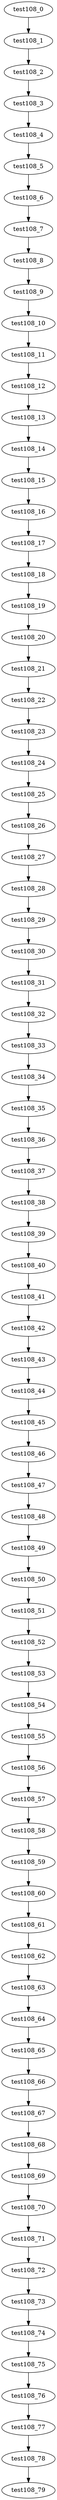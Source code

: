 digraph G {
test108_0->test108_1;
test108_1->test108_2;
test108_2->test108_3;
test108_3->test108_4;
test108_4->test108_5;
test108_5->test108_6;
test108_6->test108_7;
test108_7->test108_8;
test108_8->test108_9;
test108_9->test108_10;
test108_10->test108_11;
test108_11->test108_12;
test108_12->test108_13;
test108_13->test108_14;
test108_14->test108_15;
test108_15->test108_16;
test108_16->test108_17;
test108_17->test108_18;
test108_18->test108_19;
test108_19->test108_20;
test108_20->test108_21;
test108_21->test108_22;
test108_22->test108_23;
test108_23->test108_24;
test108_24->test108_25;
test108_25->test108_26;
test108_26->test108_27;
test108_27->test108_28;
test108_28->test108_29;
test108_29->test108_30;
test108_30->test108_31;
test108_31->test108_32;
test108_32->test108_33;
test108_33->test108_34;
test108_34->test108_35;
test108_35->test108_36;
test108_36->test108_37;
test108_37->test108_38;
test108_38->test108_39;
test108_39->test108_40;
test108_40->test108_41;
test108_41->test108_42;
test108_42->test108_43;
test108_43->test108_44;
test108_44->test108_45;
test108_45->test108_46;
test108_46->test108_47;
test108_47->test108_48;
test108_48->test108_49;
test108_49->test108_50;
test108_50->test108_51;
test108_51->test108_52;
test108_52->test108_53;
test108_53->test108_54;
test108_54->test108_55;
test108_55->test108_56;
test108_56->test108_57;
test108_57->test108_58;
test108_58->test108_59;
test108_59->test108_60;
test108_60->test108_61;
test108_61->test108_62;
test108_62->test108_63;
test108_63->test108_64;
test108_64->test108_65;
test108_65->test108_66;
test108_66->test108_67;
test108_67->test108_68;
test108_68->test108_69;
test108_69->test108_70;
test108_70->test108_71;
test108_71->test108_72;
test108_72->test108_73;
test108_73->test108_74;
test108_74->test108_75;
test108_75->test108_76;
test108_76->test108_77;
test108_77->test108_78;
test108_78->test108_79;

}
